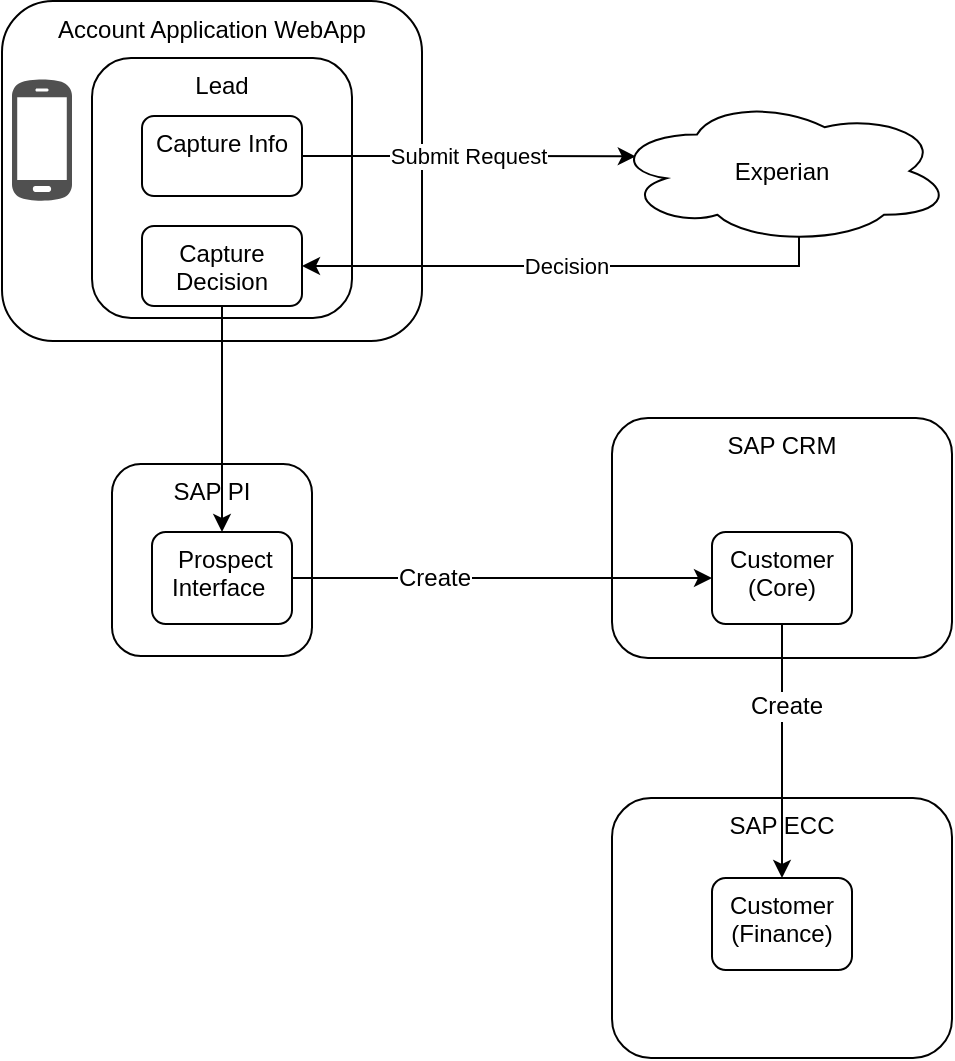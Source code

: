 <mxfile version="12.2.2" type="github" pages="2">
  <diagram id="I0bLfncfjT9ffKwwWELv" name="Accept">
    <mxGraphModel dx="1209" dy="629" grid="1" gridSize="10" guides="1" tooltips="1" connect="1" arrows="1" fold="1" page="1" pageScale="1" pageWidth="827" pageHeight="1169" math="0" shadow="0">
      <root>
        <mxCell id="I5Vtg4STYnl2IJugSfGF-0"/>
        <mxCell id="I5Vtg4STYnl2IJugSfGF-1" parent="I5Vtg4STYnl2IJugSfGF-0"/>
        <mxCell id="8ab2VDb99C_7O71XB3wa-0" value="Account Application WebApp" style="rounded=1;whiteSpace=wrap;html=1;verticalAlign=top;" parent="I5Vtg4STYnl2IJugSfGF-1" vertex="1">
          <mxGeometry x="185" y="1.5" width="210" height="170" as="geometry"/>
        </mxCell>
        <mxCell id="ivdo6gl_7-LOLV2pRihX-21" value="Lead" style="rounded=1;whiteSpace=wrap;html=1;verticalAlign=top;" parent="I5Vtg4STYnl2IJugSfGF-1" vertex="1">
          <mxGeometry x="230" y="30" width="130" height="130" as="geometry"/>
        </mxCell>
        <mxCell id="ivdo6gl_7-LOLV2pRihX-9" value="Submit Request" style="edgeStyle=orthogonalEdgeStyle;rounded=0;orthogonalLoop=1;jettySize=auto;html=1;exitX=1;exitY=0.5;exitDx=0;exitDy=0;entryX=0.07;entryY=0.4;entryDx=0;entryDy=0;entryPerimeter=0;" parent="I5Vtg4STYnl2IJugSfGF-1" source="8ab2VDb99C_7O71XB3wa-1" target="ivdo6gl_7-LOLV2pRihX-0" edge="1">
          <mxGeometry relative="1" as="geometry"/>
        </mxCell>
        <mxCell id="8ab2VDb99C_7O71XB3wa-1" value="Capture Info" style="rounded=1;whiteSpace=wrap;html=1;verticalAlign=top;" parent="I5Vtg4STYnl2IJugSfGF-1" vertex="1">
          <mxGeometry x="255" y="59" width="80" height="40" as="geometry"/>
        </mxCell>
        <mxCell id="ivdo6gl_7-LOLV2pRihX-10" value="Decision" style="edgeStyle=orthogonalEdgeStyle;rounded=0;orthogonalLoop=1;jettySize=auto;html=1;exitX=0.55;exitY=0.95;exitDx=0;exitDy=0;exitPerimeter=0;entryX=1;entryY=0.5;entryDx=0;entryDy=0;" parent="I5Vtg4STYnl2IJugSfGF-1" source="ivdo6gl_7-LOLV2pRihX-0" target="ivdo6gl_7-LOLV2pRihX-1" edge="1">
          <mxGeometry relative="1" as="geometry">
            <Array as="points">
              <mxPoint x="584" y="134"/>
            </Array>
          </mxGeometry>
        </mxCell>
        <mxCell id="ivdo6gl_7-LOLV2pRihX-0" value="Experian" style="ellipse;shape=cloud;whiteSpace=wrap;html=1;verticalAlign=middle;" parent="I5Vtg4STYnl2IJugSfGF-1" vertex="1">
          <mxGeometry x="490" y="50" width="170" height="73" as="geometry"/>
        </mxCell>
        <mxCell id="ivdo6gl_7-LOLV2pRihX-1" value="Capture Decision" style="rounded=1;whiteSpace=wrap;html=1;verticalAlign=top;" parent="I5Vtg4STYnl2IJugSfGF-1" vertex="1">
          <mxGeometry x="255" y="114" width="80" height="40" as="geometry"/>
        </mxCell>
        <mxCell id="ivdo6gl_7-LOLV2pRihX-3" value="SAP PI" style="rounded=1;whiteSpace=wrap;html=1;verticalAlign=top;" parent="I5Vtg4STYnl2IJugSfGF-1" vertex="1">
          <mxGeometry x="240" y="233" width="100" height="96" as="geometry"/>
        </mxCell>
        <mxCell id="ivdo6gl_7-LOLV2pRihX-4" value="&amp;nbsp;Prospect Interface&amp;nbsp;" style="rounded=1;whiteSpace=wrap;html=1;verticalAlign=top;" parent="I5Vtg4STYnl2IJugSfGF-1" vertex="1">
          <mxGeometry x="260" y="267" width="70" height="46" as="geometry"/>
        </mxCell>
        <mxCell id="ivdo6gl_7-LOLV2pRihX-5" value="SAP CRM" style="rounded=1;whiteSpace=wrap;html=1;verticalAlign=top;" parent="I5Vtg4STYnl2IJugSfGF-1" vertex="1">
          <mxGeometry x="490" y="210" width="170" height="120" as="geometry"/>
        </mxCell>
        <mxCell id="ivdo6gl_7-LOLV2pRihX-6" value="Customer (Core)" style="rounded=1;whiteSpace=wrap;html=1;verticalAlign=top;" parent="I5Vtg4STYnl2IJugSfGF-1" vertex="1">
          <mxGeometry x="540" y="267" width="70" height="46" as="geometry"/>
        </mxCell>
        <mxCell id="ivdo6gl_7-LOLV2pRihX-7" value="SAP ECC" style="rounded=1;whiteSpace=wrap;html=1;verticalAlign=top;" parent="I5Vtg4STYnl2IJugSfGF-1" vertex="1">
          <mxGeometry x="490" y="400" width="170" height="130" as="geometry"/>
        </mxCell>
        <mxCell id="ivdo6gl_7-LOLV2pRihX-8" value="Customer&lt;br&gt;(Finance)" style="rounded=1;whiteSpace=wrap;html=1;verticalAlign=top;" parent="I5Vtg4STYnl2IJugSfGF-1" vertex="1">
          <mxGeometry x="540" y="440" width="70" height="46" as="geometry"/>
        </mxCell>
        <mxCell id="I5Vtg4STYnl2IJugSfGF-2" value="" style="shadow=0;dashed=0;html=1;strokeColor=none;fillColor=#505050;labelPosition=center;verticalLabelPosition=bottom;verticalAlign=top;outlineConnect=0;align=center;shape=mxgraph.office.devices.cell_phone_android_proportional;fontColor=#858585;" parent="I5Vtg4STYnl2IJugSfGF-1" vertex="1">
          <mxGeometry x="190" y="40" width="30" height="62" as="geometry"/>
        </mxCell>
        <mxCell id="ivdo6gl_7-LOLV2pRihX-11" style="edgeStyle=orthogonalEdgeStyle;rounded=0;orthogonalLoop=1;jettySize=auto;html=1;exitX=0.5;exitY=1;exitDx=0;exitDy=0;" parent="I5Vtg4STYnl2IJugSfGF-1" source="ivdo6gl_7-LOLV2pRihX-1" target="ivdo6gl_7-LOLV2pRihX-4" edge="1">
          <mxGeometry relative="1" as="geometry"/>
        </mxCell>
        <mxCell id="ivdo6gl_7-LOLV2pRihX-12" style="edgeStyle=orthogonalEdgeStyle;rounded=0;orthogonalLoop=1;jettySize=auto;html=1;exitX=1;exitY=0.5;exitDx=0;exitDy=0;" parent="I5Vtg4STYnl2IJugSfGF-1" source="ivdo6gl_7-LOLV2pRihX-4" target="ivdo6gl_7-LOLV2pRihX-6" edge="1">
          <mxGeometry relative="1" as="geometry"/>
        </mxCell>
        <mxCell id="ivdo6gl_7-LOLV2pRihX-17" value="Create" style="text;html=1;resizable=0;points=[];align=center;verticalAlign=middle;labelBackgroundColor=#ffffff;" parent="ivdo6gl_7-LOLV2pRihX-12" vertex="1" connectable="0">
          <mxGeometry x="-0.326" relative="1" as="geometry">
            <mxPoint as="offset"/>
          </mxGeometry>
        </mxCell>
        <mxCell id="ivdo6gl_7-LOLV2pRihX-19" style="edgeStyle=orthogonalEdgeStyle;rounded=0;orthogonalLoop=1;jettySize=auto;html=1;exitX=0.5;exitY=1;exitDx=0;exitDy=0;entryX=0.5;entryY=0;entryDx=0;entryDy=0;" parent="I5Vtg4STYnl2IJugSfGF-1" source="ivdo6gl_7-LOLV2pRihX-6" target="ivdo6gl_7-LOLV2pRihX-8" edge="1">
          <mxGeometry relative="1" as="geometry"/>
        </mxCell>
        <mxCell id="ivdo6gl_7-LOLV2pRihX-20" value="Create" style="text;html=1;resizable=0;points=[];align=center;verticalAlign=middle;labelBackgroundColor=#ffffff;" parent="ivdo6gl_7-LOLV2pRihX-19" vertex="1" connectable="0">
          <mxGeometry x="-0.359" y="2" relative="1" as="geometry">
            <mxPoint as="offset"/>
          </mxGeometry>
        </mxCell>
      </root>
    </mxGraphModel>
  </diagram>
  <diagram name="Reject/Refer" id="q7iL9V-ygQUSEN3jPt8D">
    <mxGraphModel dx="1209" dy="629" grid="1" gridSize="10" guides="1" tooltips="1" connect="1" arrows="1" fold="1" page="1" pageScale="1" pageWidth="827" pageHeight="1169" math="0" shadow="0">
      <root>
        <mxCell id="6zzG9t84l0em-5m2Y7m6-0"/>
        <mxCell id="6zzG9t84l0em-5m2Y7m6-1" parent="6zzG9t84l0em-5m2Y7m6-0"/>
        <mxCell id="FP6ZSrvsWaeLuSCSETTi-0" value="Notification" style="edgeStyle=orthogonalEdgeStyle;rounded=0;orthogonalLoop=1;jettySize=auto;html=1;exitX=0;exitY=0.75;exitDx=0;exitDy=0;entryX=0.987;entryY=0.586;entryDx=0;entryDy=0;entryPerimeter=0;" edge="1" parent="6zzG9t84l0em-5m2Y7m6-1" source="JmengMzgopt4f8I5Psx5-14" target="JmengMzgopt4f8I5Psx5-1">
          <mxGeometry x="-0.313" y="19" relative="1" as="geometry">
            <Array as="points">
              <mxPoint x="400" y="341"/>
              <mxPoint x="400" y="383"/>
            </Array>
            <mxPoint x="-19" y="19" as="offset"/>
          </mxGeometry>
        </mxCell>
        <mxCell id="6zzG9t84l0em-5m2Y7m6-11" value="SAP CRM" style="rounded=1;whiteSpace=wrap;html=1;verticalAlign=top;" parent="6zzG9t84l0em-5m2Y7m6-1" vertex="1">
          <mxGeometry x="460" y="210" width="200" height="160" as="geometry"/>
        </mxCell>
        <mxCell id="JmengMzgopt4f8I5Psx5-20" style="edgeStyle=orthogonalEdgeStyle;rounded=0;orthogonalLoop=1;jettySize=auto;html=1;exitX=1;exitY=0.5;exitDx=0;exitDy=0;entryX=0.5;entryY=1;entryDx=0;entryDy=0;dashed=1;" parent="6zzG9t84l0em-5m2Y7m6-1" source="JmengMzgopt4f8I5Psx5-3" target="JmengMzgopt4f8I5Psx5-14" edge="1">
          <mxGeometry relative="1" as="geometry">
            <Array as="points">
              <mxPoint x="430" y="463"/>
              <mxPoint x="430" y="380"/>
              <mxPoint x="505" y="380"/>
            </Array>
          </mxGeometry>
        </mxCell>
        <mxCell id="6zzG9t84l0em-5m2Y7m6-2" value="Account Application WebApp" style="rounded=1;whiteSpace=wrap;html=1;verticalAlign=top;" parent="6zzG9t84l0em-5m2Y7m6-1" vertex="1">
          <mxGeometry x="185" y="1.5" width="210" height="170" as="geometry"/>
        </mxCell>
        <mxCell id="6zzG9t84l0em-5m2Y7m6-3" value="Lead" style="rounded=1;whiteSpace=wrap;html=1;verticalAlign=top;" parent="6zzG9t84l0em-5m2Y7m6-1" vertex="1">
          <mxGeometry x="230" y="30" width="130" height="130" as="geometry"/>
        </mxCell>
        <mxCell id="6zzG9t84l0em-5m2Y7m6-4" value="Submit Request" style="edgeStyle=orthogonalEdgeStyle;rounded=0;orthogonalLoop=1;jettySize=auto;html=1;exitX=1;exitY=0.5;exitDx=0;exitDy=0;entryX=0.07;entryY=0.4;entryDx=0;entryDy=0;entryPerimeter=0;" parent="6zzG9t84l0em-5m2Y7m6-1" source="6zzG9t84l0em-5m2Y7m6-5" target="6zzG9t84l0em-5m2Y7m6-7" edge="1">
          <mxGeometry relative="1" as="geometry"/>
        </mxCell>
        <mxCell id="6zzG9t84l0em-5m2Y7m6-5" value="Capture Info" style="rounded=1;whiteSpace=wrap;html=1;verticalAlign=top;" parent="6zzG9t84l0em-5m2Y7m6-1" vertex="1">
          <mxGeometry x="255" y="59" width="80" height="40" as="geometry"/>
        </mxCell>
        <mxCell id="6zzG9t84l0em-5m2Y7m6-6" value="Decision" style="edgeStyle=orthogonalEdgeStyle;rounded=0;orthogonalLoop=1;jettySize=auto;html=1;exitX=0.55;exitY=0.95;exitDx=0;exitDy=0;exitPerimeter=0;entryX=1;entryY=0.5;entryDx=0;entryDy=0;" parent="6zzG9t84l0em-5m2Y7m6-1" source="6zzG9t84l0em-5m2Y7m6-7" target="6zzG9t84l0em-5m2Y7m6-8" edge="1">
          <mxGeometry relative="1" as="geometry">
            <Array as="points">
              <mxPoint x="584" y="134"/>
            </Array>
          </mxGeometry>
        </mxCell>
        <mxCell id="6zzG9t84l0em-5m2Y7m6-7" value="Experian" style="ellipse;shape=cloud;whiteSpace=wrap;html=1;verticalAlign=middle;" parent="6zzG9t84l0em-5m2Y7m6-1" vertex="1">
          <mxGeometry x="490" y="50" width="170" height="73" as="geometry"/>
        </mxCell>
        <mxCell id="6zzG9t84l0em-5m2Y7m6-8" value="Capture Decision" style="rounded=1;whiteSpace=wrap;html=1;verticalAlign=top;" parent="6zzG9t84l0em-5m2Y7m6-1" vertex="1">
          <mxGeometry x="255" y="114" width="80" height="40" as="geometry"/>
        </mxCell>
        <mxCell id="6zzG9t84l0em-5m2Y7m6-9" value="SAP PI" style="rounded=1;whiteSpace=wrap;html=1;verticalAlign=top;" parent="6zzG9t84l0em-5m2Y7m6-1" vertex="1">
          <mxGeometry x="240" y="233" width="100" height="96" as="geometry"/>
        </mxCell>
        <mxCell id="JmengMzgopt4f8I5Psx5-18" style="edgeStyle=orthogonalEdgeStyle;rounded=0;orthogonalLoop=1;jettySize=auto;html=1;exitX=1;exitY=0.5;exitDx=0;exitDy=0;" parent="6zzG9t84l0em-5m2Y7m6-1" source="6zzG9t84l0em-5m2Y7m6-10" target="6zzG9t84l0em-5m2Y7m6-12" edge="1">
          <mxGeometry relative="1" as="geometry"/>
        </mxCell>
        <mxCell id="6zzG9t84l0em-5m2Y7m6-10" value="&amp;nbsp;Prospect Interface&amp;nbsp;" style="rounded=1;whiteSpace=wrap;html=1;verticalAlign=top;" parent="6zzG9t84l0em-5m2Y7m6-1" vertex="1">
          <mxGeometry x="260" y="267" width="70" height="46" as="geometry"/>
        </mxCell>
        <mxCell id="6zzG9t84l0em-5m2Y7m6-12" value="Customer (Core)" style="rounded=1;whiteSpace=wrap;html=1;verticalAlign=top;" parent="6zzG9t84l0em-5m2Y7m6-1" vertex="1">
          <mxGeometry x="540" y="267" width="70" height="46" as="geometry"/>
        </mxCell>
        <mxCell id="6zzG9t84l0em-5m2Y7m6-13" value="SAP ECC" style="rounded=1;whiteSpace=wrap;html=1;verticalAlign=top;" parent="6zzG9t84l0em-5m2Y7m6-1" vertex="1">
          <mxGeometry x="490" y="400" width="170" height="130" as="geometry"/>
        </mxCell>
        <mxCell id="6zzG9t84l0em-5m2Y7m6-14" value="Customer&lt;br&gt;(Finance)" style="rounded=1;whiteSpace=wrap;html=1;verticalAlign=top;" parent="6zzG9t84l0em-5m2Y7m6-1" vertex="1">
          <mxGeometry x="540" y="440" width="70" height="46" as="geometry"/>
        </mxCell>
        <mxCell id="6zzG9t84l0em-5m2Y7m6-15" value="" style="shadow=0;dashed=0;html=1;strokeColor=none;fillColor=#505050;labelPosition=center;verticalLabelPosition=bottom;verticalAlign=top;outlineConnect=0;align=center;shape=mxgraph.office.devices.cell_phone_android_proportional;fontColor=#858585;" parent="6zzG9t84l0em-5m2Y7m6-1" vertex="1">
          <mxGeometry x="190" y="40" width="30" height="62" as="geometry"/>
        </mxCell>
        <mxCell id="6zzG9t84l0em-5m2Y7m6-16" style="edgeStyle=orthogonalEdgeStyle;rounded=0;orthogonalLoop=1;jettySize=auto;html=1;exitX=0.5;exitY=1;exitDx=0;exitDy=0;" parent="6zzG9t84l0em-5m2Y7m6-1" source="6zzG9t84l0em-5m2Y7m6-8" target="6zzG9t84l0em-5m2Y7m6-10" edge="1">
          <mxGeometry relative="1" as="geometry"/>
        </mxCell>
        <mxCell id="6zzG9t84l0em-5m2Y7m6-21" style="edgeStyle=orthogonalEdgeStyle;rounded=0;orthogonalLoop=1;jettySize=auto;html=1;exitX=0.5;exitY=1;exitDx=0;exitDy=0;entryX=0.5;entryY=0;entryDx=0;entryDy=0;" parent="6zzG9t84l0em-5m2Y7m6-1" source="6zzG9t84l0em-5m2Y7m6-12" target="6zzG9t84l0em-5m2Y7m6-14" edge="1">
          <mxGeometry relative="1" as="geometry"/>
        </mxCell>
        <mxCell id="6zzG9t84l0em-5m2Y7m6-22" value="Create" style="text;html=1;resizable=0;points=[];align=center;verticalAlign=middle;labelBackgroundColor=#ffffff;" parent="6zzG9t84l0em-5m2Y7m6-21" vertex="1" connectable="0">
          <mxGeometry x="-0.359" y="2" relative="1" as="geometry">
            <mxPoint as="offset"/>
          </mxGeometry>
        </mxCell>
        <mxCell id="JmengMzgopt4f8I5Psx5-8" style="edgeStyle=orthogonalEdgeStyle;rounded=0;orthogonalLoop=1;jettySize=auto;html=1;dashed=1;" parent="6zzG9t84l0em-5m2Y7m6-1" source="JmengMzgopt4f8I5Psx5-1" target="JmengMzgopt4f8I5Psx5-3" edge="1">
          <mxGeometry relative="1" as="geometry"/>
        </mxCell>
        <mxCell id="JmengMzgopt4f8I5Psx5-1" value="New Accounts" style="shape=image;html=1;verticalAlign=top;verticalLabelPosition=bottom;labelBackgroundColor=#ffffff;imageAspect=0;aspect=fixed;image=https://cdn0.iconfinder.com/data/icons/users-android-l-lollipop-icon-pack/24/user-128.png" parent="6zzG9t84l0em-5m2Y7m6-1" vertex="1">
          <mxGeometry x="198" y="329" width="92" height="92" as="geometry"/>
        </mxCell>
        <mxCell id="JmengMzgopt4f8I5Psx5-9" style="edgeStyle=orthogonalEdgeStyle;rounded=0;orthogonalLoop=1;jettySize=auto;html=1;exitX=1;exitY=0.5;exitDx=0;exitDy=0;entryX=0;entryY=0.5;entryDx=0;entryDy=0;dashed=1;" parent="6zzG9t84l0em-5m2Y7m6-1" source="JmengMzgopt4f8I5Psx5-3" target="6zzG9t84l0em-5m2Y7m6-14" edge="1">
          <mxGeometry relative="1" as="geometry"/>
        </mxCell>
        <mxCell id="JmengMzgopt4f8I5Psx5-11" value="&amp;nbsp;Update Record" style="text;html=1;resizable=0;points=[];align=center;verticalAlign=middle;labelBackgroundColor=#ffffff;" parent="JmengMzgopt4f8I5Psx5-9" vertex="1" connectable="0">
          <mxGeometry x="-0.25" relative="1" as="geometry">
            <mxPoint as="offset"/>
          </mxGeometry>
        </mxCell>
        <mxCell id="JmengMzgopt4f8I5Psx5-10" style="edgeStyle=orthogonalEdgeStyle;rounded=0;orthogonalLoop=1;jettySize=auto;html=1;exitX=0.5;exitY=1;exitDx=0;exitDy=0;dashed=1;" parent="6zzG9t84l0em-5m2Y7m6-1" source="JmengMzgopt4f8I5Psx5-3" target="JmengMzgopt4f8I5Psx5-4" edge="1">
          <mxGeometry relative="1" as="geometry"/>
        </mxCell>
        <mxCell id="JmengMzgopt4f8I5Psx5-12" value="Reject" style="text;html=1;resizable=0;points=[];align=center;verticalAlign=middle;labelBackgroundColor=#ffffff;" parent="JmengMzgopt4f8I5Psx5-10" vertex="1" connectable="0">
          <mxGeometry x="-0.199" relative="1" as="geometry">
            <mxPoint as="offset"/>
          </mxGeometry>
        </mxCell>
        <mxCell id="JmengMzgopt4f8I5Psx5-3" value="Review&amp;nbsp;&lt;br&gt;Application" style="rhombus;whiteSpace=wrap;html=1;" parent="6zzG9t84l0em-5m2Y7m6-1" vertex="1">
          <mxGeometry x="47" y="427.5" width="78" height="70" as="geometry"/>
        </mxCell>
        <mxCell id="JmengMzgopt4f8I5Psx5-4" value="END" style="shape=mxgraph.bpmn.shape;html=1;verticalLabelPosition=bottom;labelBackgroundColor=#ffffff;verticalAlign=top;align=center;perimeter=ellipsePerimeter;outlineConnect=0;outline=end;symbol=general;" parent="6zzG9t84l0em-5m2Y7m6-1" vertex="1">
          <mxGeometry x="61" y="600" width="50" height="50" as="geometry"/>
        </mxCell>
        <mxCell id="JmengMzgopt4f8I5Psx5-14" value="Activity" style="rounded=1;whiteSpace=wrap;html=1;verticalAlign=top;" parent="6zzG9t84l0em-5m2Y7m6-1" vertex="1">
          <mxGeometry x="480" y="306" width="50" height="46" as="geometry"/>
        </mxCell>
        <mxCell id="JmengMzgopt4f8I5Psx5-15" value="Create" style="edgeStyle=orthogonalEdgeStyle;rounded=0;orthogonalLoop=1;jettySize=auto;html=1;exitX=1;exitY=0.5;exitDx=0;exitDy=0;entryX=0;entryY=0.5;entryDx=0;entryDy=0;" parent="6zzG9t84l0em-5m2Y7m6-1" source="6zzG9t84l0em-5m2Y7m6-10" target="JmengMzgopt4f8I5Psx5-14" edge="1">
          <mxGeometry x="-0.577" relative="1" as="geometry">
            <Array as="points">
              <mxPoint x="400" y="290"/>
              <mxPoint x="400" y="329"/>
            </Array>
            <mxPoint as="offset"/>
          </mxGeometry>
        </mxCell>
        <mxCell id="JmengMzgopt4f8I5Psx5-19" value="Accept" style="text;html=1;resizable=0;points=[];autosize=1;align=left;verticalAlign=top;spacingTop=-4;" parent="6zzG9t84l0em-5m2Y7m6-1" vertex="1">
          <mxGeometry x="117" y="440" width="50" height="10" as="geometry"/>
        </mxCell>
        <mxCell id="qge553LtWHyhK_odIXqt-0" value="" style="group" parent="6zzG9t84l0em-5m2Y7m6-1" vertex="1" connectable="0">
          <mxGeometry x="420" y="580" width="160" height="42" as="geometry"/>
        </mxCell>
        <mxCell id="FfEUyvOu12HyywOrQXnY-0" style="edgeStyle=orthogonalEdgeStyle;rounded=0;orthogonalLoop=1;jettySize=auto;html=1;" parent="qge553LtWHyhK_odIXqt-0" edge="1">
          <mxGeometry relative="1" as="geometry">
            <mxPoint y="10" as="sourcePoint"/>
            <mxPoint x="40" y="10" as="targetPoint"/>
            <Array as="points">
              <mxPoint y="10"/>
              <mxPoint y="10"/>
            </Array>
          </mxGeometry>
        </mxCell>
        <mxCell id="FfEUyvOu12HyywOrQXnY-1" style="edgeStyle=orthogonalEdgeStyle;rounded=0;orthogonalLoop=1;jettySize=auto;html=1;dashed=1;" parent="qge553LtWHyhK_odIXqt-0" edge="1">
          <mxGeometry relative="1" as="geometry">
            <mxPoint x="2" y="33" as="sourcePoint"/>
            <mxPoint x="42" y="33" as="targetPoint"/>
            <Array as="points">
              <mxPoint x="2" y="33"/>
              <mxPoint x="2" y="33"/>
            </Array>
          </mxGeometry>
        </mxCell>
        <mxCell id="FfEUyvOu12HyywOrQXnY-2" value="Automated Process" style="text;html=1;resizable=0;points=[];autosize=1;align=left;verticalAlign=top;spacingTop=-4;" parent="qge553LtWHyhK_odIXqt-0" vertex="1">
          <mxGeometry x="40" width="120" height="20" as="geometry"/>
        </mxCell>
        <mxCell id="FfEUyvOu12HyywOrQXnY-4" value="Manual Process" style="text;html=1;resizable=0;points=[];autosize=1;align=left;verticalAlign=top;spacingTop=-4;" parent="qge553LtWHyhK_odIXqt-0" vertex="1">
          <mxGeometry x="41" y="22" width="100" height="20" as="geometry"/>
        </mxCell>
      </root>
    </mxGraphModel>
  </diagram>
</mxfile>

